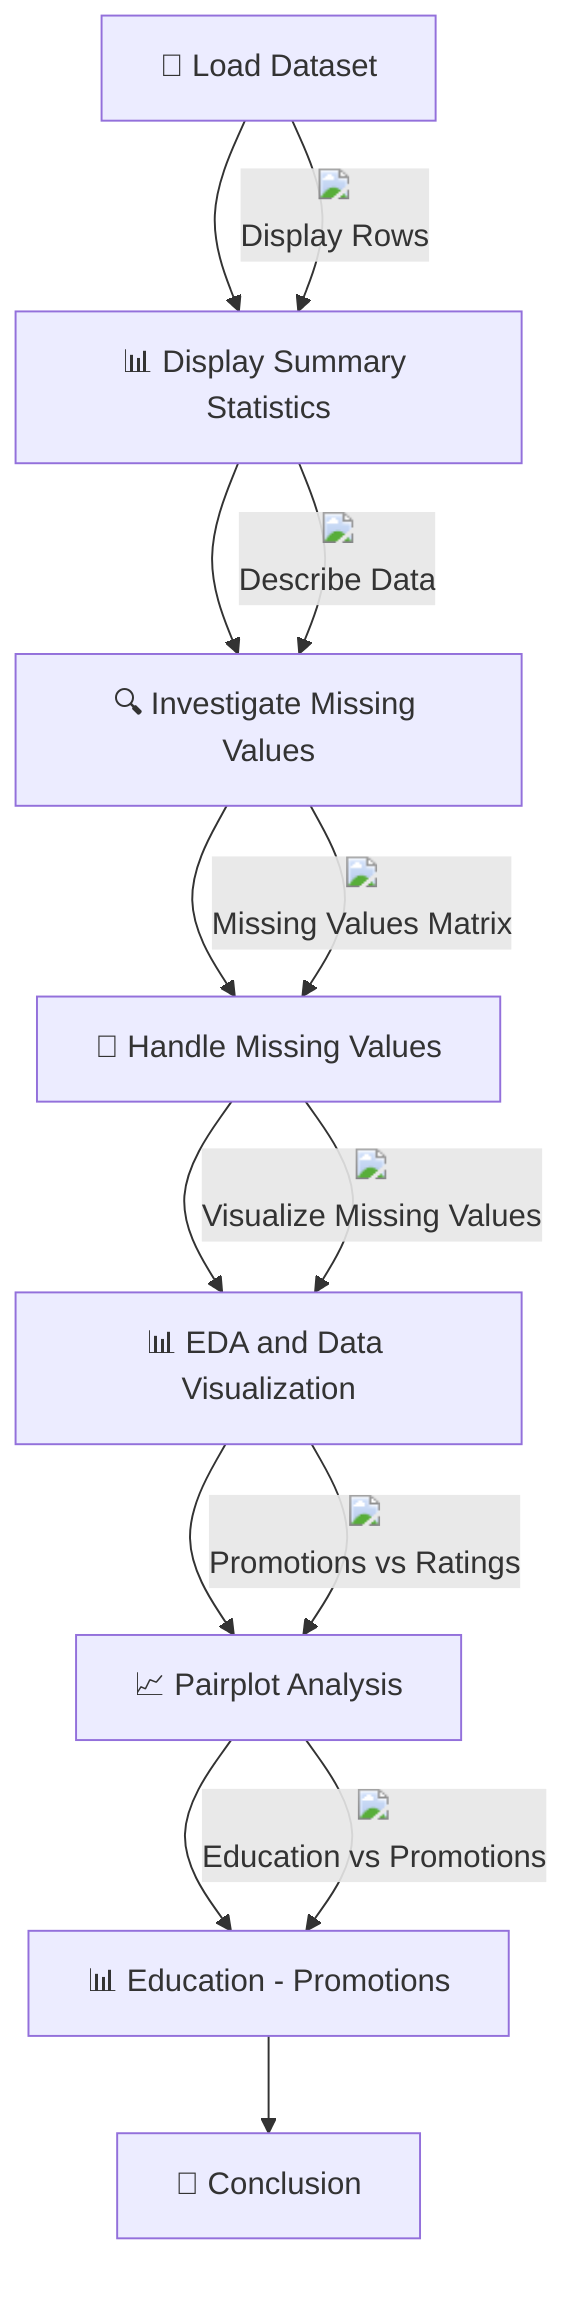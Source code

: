 flowchart TD
    A["📁 Load Dataset"] --> B["📊 Display Summary Statistics"]
    B --> C["🔍 Investigate Missing Values"]
    C --> D["🧹 Handle Missing Values"]
    D --> E["📊 EDA and Data Visualization"]
    E --> F["📈 Pairplot Analysis"]
    F --> G["📊 Education - Promotions"]
    G --> H["📝 Conclusion"]

    A -->|<img src='dummy_plots/barplot_template.svg' /> <br/> Display Rows| B
    B -->|<img src='dummy_plots/boxplot_template.svg' /> <br/> Describe Data| C
    C -->|<img src='dummy_plots/hist_template.svg' /> <br/> Missing Values Matrix| D
    D -->|<img src='dummy_plots/scatter_plot_template.svg' /> <br/> Visualize Missing Values| E
    E -->|<img src='dummy_plots/lineplot_template.svg' /> <br/> Promotions vs Ratings| F
    F -->|<img src='dummy_plots/barplot_template.svg' /> <br/> Education vs Promotions| G